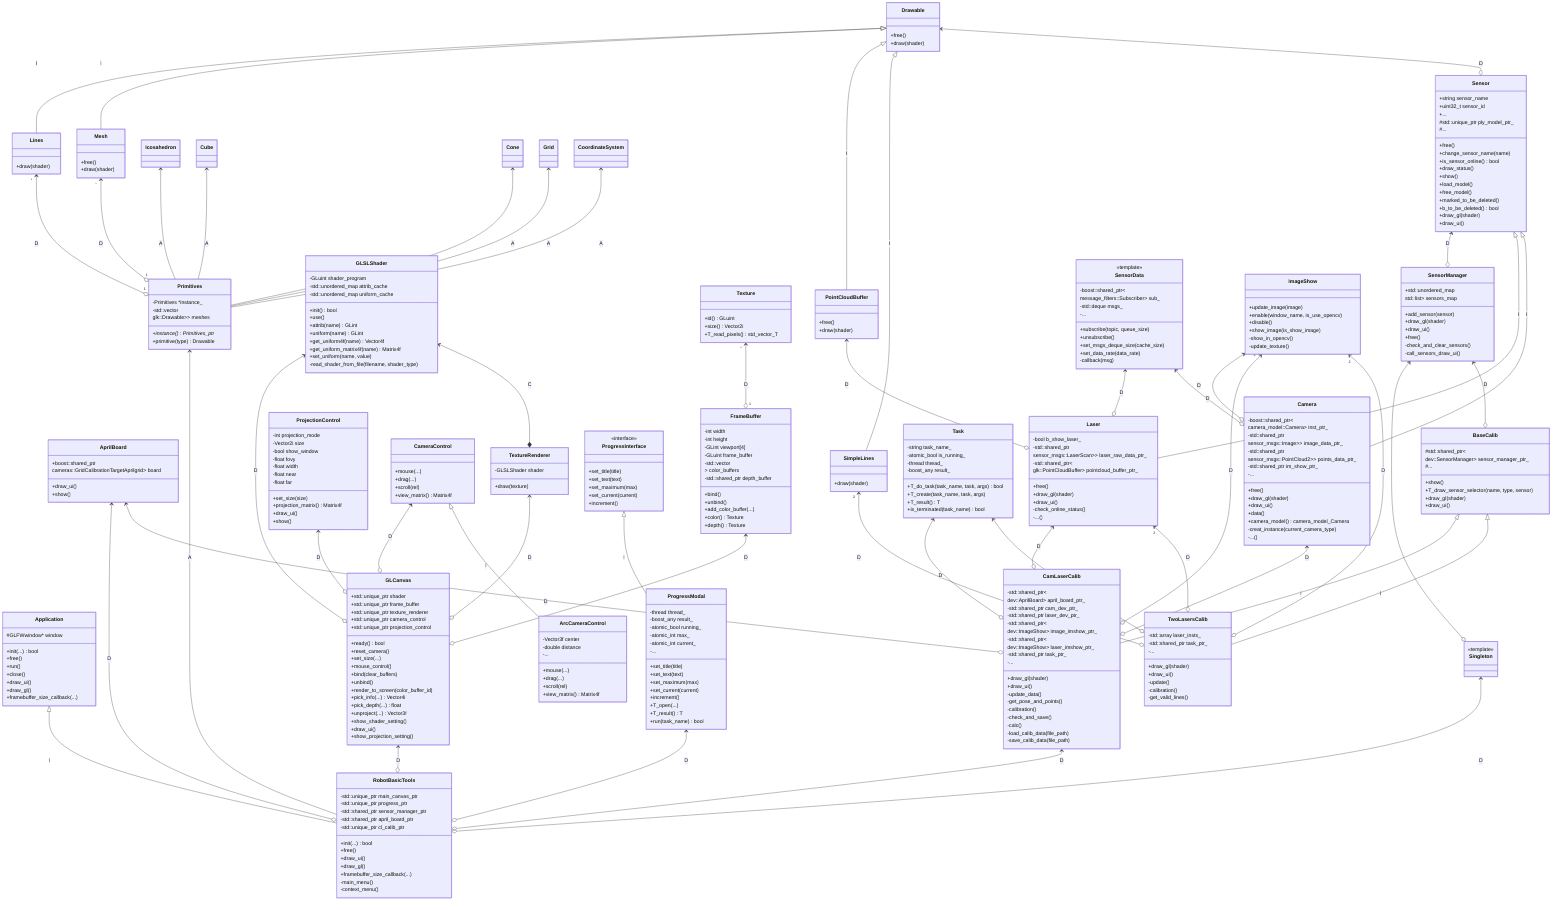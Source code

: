classDiagram
class Application{
 %%GUI应用程序框架基类
 +init(...) bool
 +free()
 +run()
 +close()
 +draw_ui()
 +draw_gl()
 +framebuffer_size_callback(...)

 #GLFWwindow* window
}

class RobotBasicTools{
 %%机器基础工具应用程序
 +init(...) bool
 +free()
 +draw_ui()
 +draw_gl()
 +framebuffer_size_callback(...)

 -main_menu()
 -context_menu()

 -std::unique_ptr<guik::GLCanvas> main_canvas_ptr
 -std::unique_ptr<guik::ProgressModal> progress_ptr
 -std::shared_ptr<dev::SensorManager> sensor_manager_ptr
 -std::shared_ptr<dev::AprilBoard> april_board_ptr
 -std::unique_ptr<calibration::CamLaserCalib> cl_calib_ptr
}

class GLCanvas{
 %%处理openGL中相机模型，投影方式以及渲染显示
 +ready() bool
 +reset_camera()
 +set_size(...)
 +mouse_control()
 +bind(clear_buffers)
 +unbind()
 +render_to_screen(color_buffer_id)
 +pick_info(...) Vector4i
 +pick_depth(...) float
 +unproject(...) Vector3f
 +show_shader_setting()
 +draw_ui()
 +show_projection_setting()

 +std::unique_ptr<glk::GLSLShader> shader
 +std::unique_ptr<glk::FrameBuffer> frame_buffer
 +std::unique_ptr<glk::TextureRenderer> texture_renderer
 +std::unique_ptr<guik::CameraControl> camera_control
 +std::unique_ptr<guik::ProjectionControl> projection_control
}

class Singleton{
 %%单实例模板类
 <<template>>
}

SensorManager <--o Singleton

Application <|-- RobotBasicTools : I
GLCanvas <--o RobotBasicTools : D
ProgressModal <--o RobotBasicTools : D
Singleton <--o RobotBasicTools : D
AprilBoard <--o RobotBasicTools : D
CamLaserCalib <--o RobotBasicTools : D

GLSLShader <--o GLCanvas : D
TextureRenderer <--o GLCanvas : D
FrameBuffer <--o GLCanvas : D
ProjectionControl <--o GLCanvas : D
CameraControl <--o GLCanvas : D

class GLSLShader{
 %%openGL染色器控制操作
 +init() bool
 +use()
 +attrib(name) GLint
 +uniform(name) GLint
 +get_uniform4f(name) Vector4f
 +get_uniform_matrix4f(name) Matrix4f
 +set_uniform(name, value)

 -read_shader_from_file(filename, shader_type)

 -GLuint shader_program
 -std::unordered_map<std::string, GLint> attrib_cache
 -std::unordered_map<std::string, GLint> uniform_cache
}

class FrameBuffer{
 %%openGL帧缓存封装
 +bind()
 +unbind()
 +add_color_buffer(...)
 +color() Texture
 +depth() Texture

 -int width
 -int height
 -GLint viewport[4]
 -GLuint frame_buffer
 -std::vector<std::shared_ptr
 <Texture>> color_buffers
 -std::shared_ptr<Texture> depth_buffer
}

class Texture{
 %%openGL纹理封装
 +id() GLuint
 +size() Vector2i
 +T_read_pixels() std_vector_T
}

Texture "*" <--o "1" FrameBuffer : D

class TextureRenderer{
 %%openGL帧缓存显示控制
 +draw(texture)
 
 -GLSLShader shader
}

GLSLShader <--* TextureRenderer : C

class CameraControl{
 %%openGL相机控制基类
 +mouse(...)
 +drag(...)
 +scroll(rel)
 +view_matrix() Matrix4f
}

class ArcCameraControl{
 %%极坐标arctic相机控制模型
 +mouse(...)
 +drag(...)
 +scroll(rel)
 +view_matrix() Matrix4f
 
 -Vector3f center
 -double distance
 -...
}

CameraControl <|-- ArcCameraControl : I

class ProjectionControl{
 %%openGL投影控制
 +set_size(size)
 +projection_matrix() Matrix4f
 +draw_ui()
 +show()

 -int projection_mode
 -Vector2i size
 -bool show_window
 -float fovy
 -float width
 -float near
 -float far
}

class Drawable{
 %%openGL绘图对象抽象类
 +free()
 +draw(shader)
}

class Lines{
 %%openGL直线对象
 +draw(shader)
}

class Mesh{
 %%openGL mesh对象
 +free()
 +draw(shader)
}

class PointCloudBuffer{
 %%openGL点云对象
 +free()
 +draw(shader)
}

class SimpleLines{
 %%openGL简单直线对象
 +draw(shader)
}

Drawable <|-- Lines : I
Drawable <|-- Mesh : I
Drawable <|-- PointCloudBuffer : I
Drawable <|-- SimpleLines : I

class Primitives{
 %%openGL图元工厂类
 +instance()* Primitives_ptr
 +primitive(type) Drawable

 -Primitives *instance_
 -std::vector<std::shared_ptr<
 glk::Drawable>> meshes
}

class Icosahedron{
 %%二十面体
}

class Cube{
 %%立方体
}

class Cone{
 %%椎体
}

class Grid{
 %%栅格
}

class CoordinateSystem{
 %%坐标系
}

Icosahedron <-- Primitives : A
Cone <-- Primitives : A
Cube <-- Primitives : A
Grid <-- Primitives : A
CoordinateSystem <-- Primitives : A
Lines "*" <--o "1" Primitives : D
Mesh "*" <--o "1" Primitives : D

Primitives <-- RobotBasicTools : A

class ProgressInterface{
 %%GUI进度条接口
 <<interface>>
 +set_title(title)
 +set_text(text)
 +set_maximum(max)
 +set_current(current)
 +increment()
}

class ProgressModal{
 %%GUI进度条模块
 +set_title(title)
 +set_text(text)
 +set_maximum(max)
 +set_current(current)
 +increment()
 +T_open(...)
 +T_result() T
 +run(task_name) bool

 -thread thread_
 -boost_any result_
 -atomic_bool running_
 -atomic_int max_
 -atomic_int current_
 -...
}

ProgressInterface <|-- ProgressModal : I

class Sensor{
 %%传感器抽象类
 +free()
 +change_sensor_name(name)
 +is_sensor_online() bool
 +draw_status()
 +show()
 +load_model()
 +free_model()
 +marked_to_be_deleted()
 +b_to_be_deleted() bool
 +draw_gl(shader)
 +draw_ui()

 +string sensor_name
 +uint32_t sensor_id
 +...

 #std::unique_ptr<glk::Drawable> ply_model_ptr_
 #...
}

class SensorManager{
 %%传感器管理器
 +add_sensor(sensor)
 +draw_gl(shader)
 +draw_ui()
 +free()

 +std::unordered_map<dev::SENSOR_TYPE, 
 std::list<dev::Sensor::Ptr>> sensors_map

 -check_and_clear_sensors()
 -call_sensors_draw_ui()
}

Drawable <--o Sensor : D
Sensor <--o SensorManager : D

class SensorData{
 %%传感器数据抽象类
 <<template>>
 +subscribe(topic, queue_size)
 +unsubscribe()
 +set_msgs_deque_size(cache_size)
 +set_data_rate(data_rate)

 -callback(msg)

 -boost::shared_ptr<
 message_filters::Subscriber<M>> sub_
 -std::deque<MConstPtr> msgs_
 -...
}

class Laser{
 %%激光传感器封装
 +free()
 +draw_gl(shader)
 +draw_ui()

 -check_online_status()
 -...()

 -bool b_show_laser_
 -std::shared_ptr<SensorData<
 sensor_msgs::LaserScan>> laser_raw_data_ptr_
 -std::shared_ptr<
 glk::PointCloudBuffer> pointcloud_buffer_ptr_
}

class Camera{
 %%相机传感器封装
 +free()
 +draw_gl(shader)
 +draw_ui()
 +data()
 +camera_model() camera_model_Camera
 -creat_instance(current_camera_type)
 -...()

 -boost::shared_ptr<
 camera_model::Camera> inst_ptr_
 -std::shared_ptr<SensorData<
 sensor_msgs::Image>> image_data_ptr_
 -std::shared_ptr<SensorData<
 sensor_msgs::PointCloud2>> points_data_ptr_
 -std::shared_ptr<dev::ImageShow> im_show_ptr_
 -...

}

class ImageShow{
 %%图像显示封装
 +update_image(image)
 +enable(window_name, is_use_opencv)
 +disable()
 +show_image(is_show_image)

 -show_in_opencv()
 -update_texture()

}

PointCloudBuffer <--o Laser : D
SensorData <--o Laser : D
SensorData <--o Camera : D
Sensor <|-- Laser : I
Sensor <|-- Camera : I
ImageShow <--o Camera : D

class AprilBoard{
 %%标定板封装
 +draw_ui()
 +show()
 +boost::shared_ptr<aslam::
 cameras::GridCalibrationTargetAprilgrid> board
}

class Task{
 %%标定流程后台任务抽象类
 +T_do_task(task_name, task, args) bool
 +T_create(task_name, task, args)
 +T_result() T
 +is_terminated(task_name) bool

 -string task_name_
 -atomic_bool is_running_
 -thread thread_
 -boost_any result_
}

class BaseCalib{
 %%标定基础类
 +show()
 +T_draw_sensor_selector(name, type, sensor)
 +draw_gl(shader)
 +draw_ui()

 #std::shared_ptr<
 dev::SensorManager> sensor_manager_ptr_
 #...
}

SensorManager <--o BaseCalib : D

class CamLaserCalib{
 %%相机与单线激光标定类 
 +draw_gl(shader)
 +draw_ui()

 -update_data()
 -get_pose_and_points()
 -calibration()
 -check_and_save()
 -calc()
 -load_calib_data(file_path)
 -save_calib_data(file_path)

 -std::shared_ptr<
 dev::AprilBoard> april_board_ptr_
 -std::shared_ptr<dev::Camera> cam_dev_ptr_
 -std::shared_ptr<dev::Laser> laser_dev_ptr_
 -std::shared_ptr<
 dev::ImageShow> image_imshow_ptr_
 -std::shared_ptr<
 dev::ImageShow> laser_imshow_ptr_
 -std::shared_ptr<Task> task_ptr_
 -...
}


AprilBoard <--o CamLaserCalib : D
Camera <--o CamLaserCalib : D
Laser <--o CamLaserCalib : D
ImageShow "2" <--o CamLaserCalib : D
Task <--o CamLaserCalib : D
BaseCalib <|-- CamLaserCalib : I

class TwoLasersCalib{
 %%两个单线激光标定
 +draw_gl(shader)
 +draw_ui()

 -update()
 -calibration()
 -get_valid_lines()

 -std::array<LaserInstType, 2> laser_insts_
 -std::shared_ptr<Task> task_ptr_
 -...
}

Laser "2" <--o TwoLasersCalib : D
Task <--o TwoLasersCalib : D
BaseCalib <|-- TwoLasersCalib : I
ImageShow "2" <--o TwoLasersCalib : D
SimpleLines "2" <--o TwoLasersCalib : D